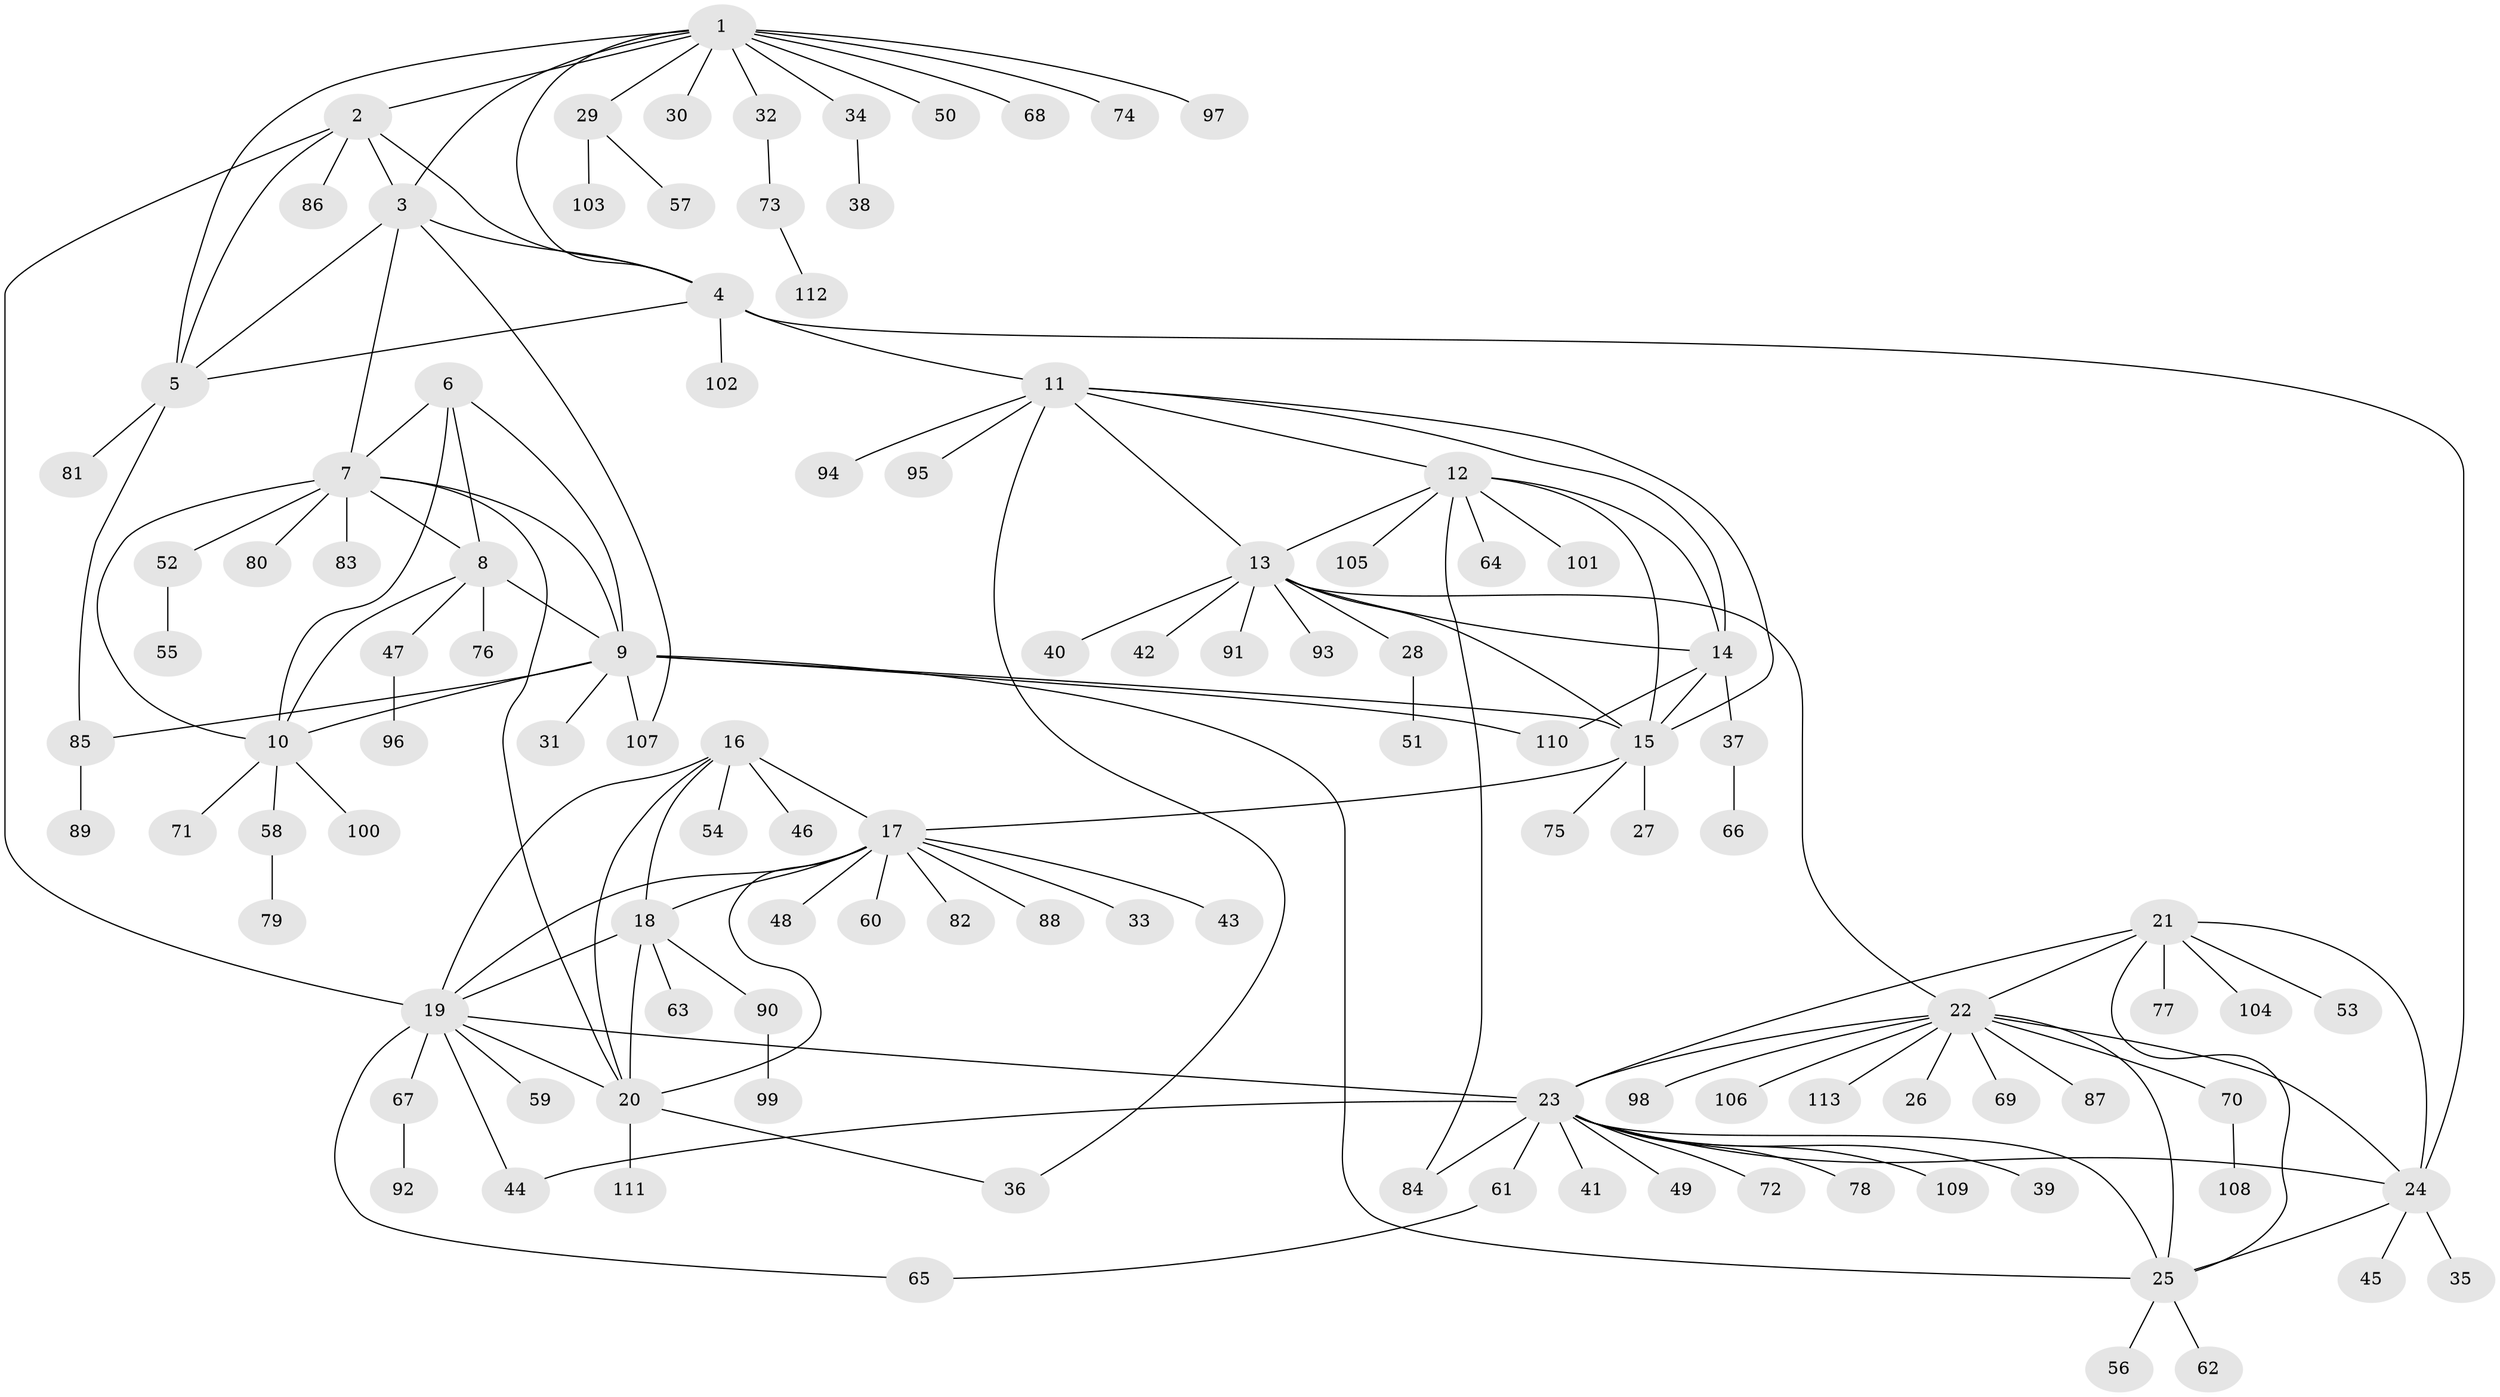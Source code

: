 // coarse degree distribution, {4: 0.017857142857142856, 3: 0.017857142857142856, 6: 0.017857142857142856, 5: 0.017857142857142856, 1: 0.8214285714285714, 13: 0.017857142857142856, 10: 0.017857142857142856, 8: 0.03571428571428571, 12: 0.017857142857142856, 11: 0.017857142857142856}
// Generated by graph-tools (version 1.1) at 2025/57/03/04/25 21:57:36]
// undirected, 113 vertices, 155 edges
graph export_dot {
graph [start="1"]
  node [color=gray90,style=filled];
  1;
  2;
  3;
  4;
  5;
  6;
  7;
  8;
  9;
  10;
  11;
  12;
  13;
  14;
  15;
  16;
  17;
  18;
  19;
  20;
  21;
  22;
  23;
  24;
  25;
  26;
  27;
  28;
  29;
  30;
  31;
  32;
  33;
  34;
  35;
  36;
  37;
  38;
  39;
  40;
  41;
  42;
  43;
  44;
  45;
  46;
  47;
  48;
  49;
  50;
  51;
  52;
  53;
  54;
  55;
  56;
  57;
  58;
  59;
  60;
  61;
  62;
  63;
  64;
  65;
  66;
  67;
  68;
  69;
  70;
  71;
  72;
  73;
  74;
  75;
  76;
  77;
  78;
  79;
  80;
  81;
  82;
  83;
  84;
  85;
  86;
  87;
  88;
  89;
  90;
  91;
  92;
  93;
  94;
  95;
  96;
  97;
  98;
  99;
  100;
  101;
  102;
  103;
  104;
  105;
  106;
  107;
  108;
  109;
  110;
  111;
  112;
  113;
  1 -- 2;
  1 -- 3;
  1 -- 4;
  1 -- 5;
  1 -- 29;
  1 -- 30;
  1 -- 32;
  1 -- 34;
  1 -- 50;
  1 -- 68;
  1 -- 74;
  1 -- 97;
  2 -- 3;
  2 -- 4;
  2 -- 5;
  2 -- 19;
  2 -- 86;
  3 -- 4;
  3 -- 5;
  3 -- 7;
  3 -- 107;
  4 -- 5;
  4 -- 11;
  4 -- 24;
  4 -- 102;
  5 -- 81;
  5 -- 85;
  6 -- 7;
  6 -- 8;
  6 -- 9;
  6 -- 10;
  7 -- 8;
  7 -- 9;
  7 -- 10;
  7 -- 20;
  7 -- 52;
  7 -- 80;
  7 -- 83;
  8 -- 9;
  8 -- 10;
  8 -- 47;
  8 -- 76;
  9 -- 10;
  9 -- 15;
  9 -- 25;
  9 -- 31;
  9 -- 85;
  9 -- 107;
  9 -- 110;
  10 -- 58;
  10 -- 71;
  10 -- 100;
  11 -- 12;
  11 -- 13;
  11 -- 14;
  11 -- 15;
  11 -- 36;
  11 -- 94;
  11 -- 95;
  12 -- 13;
  12 -- 14;
  12 -- 15;
  12 -- 64;
  12 -- 84;
  12 -- 101;
  12 -- 105;
  13 -- 14;
  13 -- 15;
  13 -- 22;
  13 -- 28;
  13 -- 40;
  13 -- 42;
  13 -- 91;
  13 -- 93;
  14 -- 15;
  14 -- 37;
  14 -- 110;
  15 -- 17;
  15 -- 27;
  15 -- 75;
  16 -- 17;
  16 -- 18;
  16 -- 19;
  16 -- 20;
  16 -- 46;
  16 -- 54;
  17 -- 18;
  17 -- 19;
  17 -- 20;
  17 -- 33;
  17 -- 43;
  17 -- 48;
  17 -- 60;
  17 -- 82;
  17 -- 88;
  18 -- 19;
  18 -- 20;
  18 -- 63;
  18 -- 90;
  19 -- 20;
  19 -- 23;
  19 -- 44;
  19 -- 59;
  19 -- 65;
  19 -- 67;
  20 -- 36;
  20 -- 111;
  21 -- 22;
  21 -- 23;
  21 -- 24;
  21 -- 25;
  21 -- 53;
  21 -- 77;
  21 -- 104;
  22 -- 23;
  22 -- 24;
  22 -- 25;
  22 -- 26;
  22 -- 69;
  22 -- 70;
  22 -- 87;
  22 -- 98;
  22 -- 106;
  22 -- 113;
  23 -- 24;
  23 -- 25;
  23 -- 39;
  23 -- 41;
  23 -- 44;
  23 -- 49;
  23 -- 61;
  23 -- 72;
  23 -- 78;
  23 -- 84;
  23 -- 109;
  24 -- 25;
  24 -- 35;
  24 -- 45;
  25 -- 56;
  25 -- 62;
  28 -- 51;
  29 -- 57;
  29 -- 103;
  32 -- 73;
  34 -- 38;
  37 -- 66;
  47 -- 96;
  52 -- 55;
  58 -- 79;
  61 -- 65;
  67 -- 92;
  70 -- 108;
  73 -- 112;
  85 -- 89;
  90 -- 99;
}
